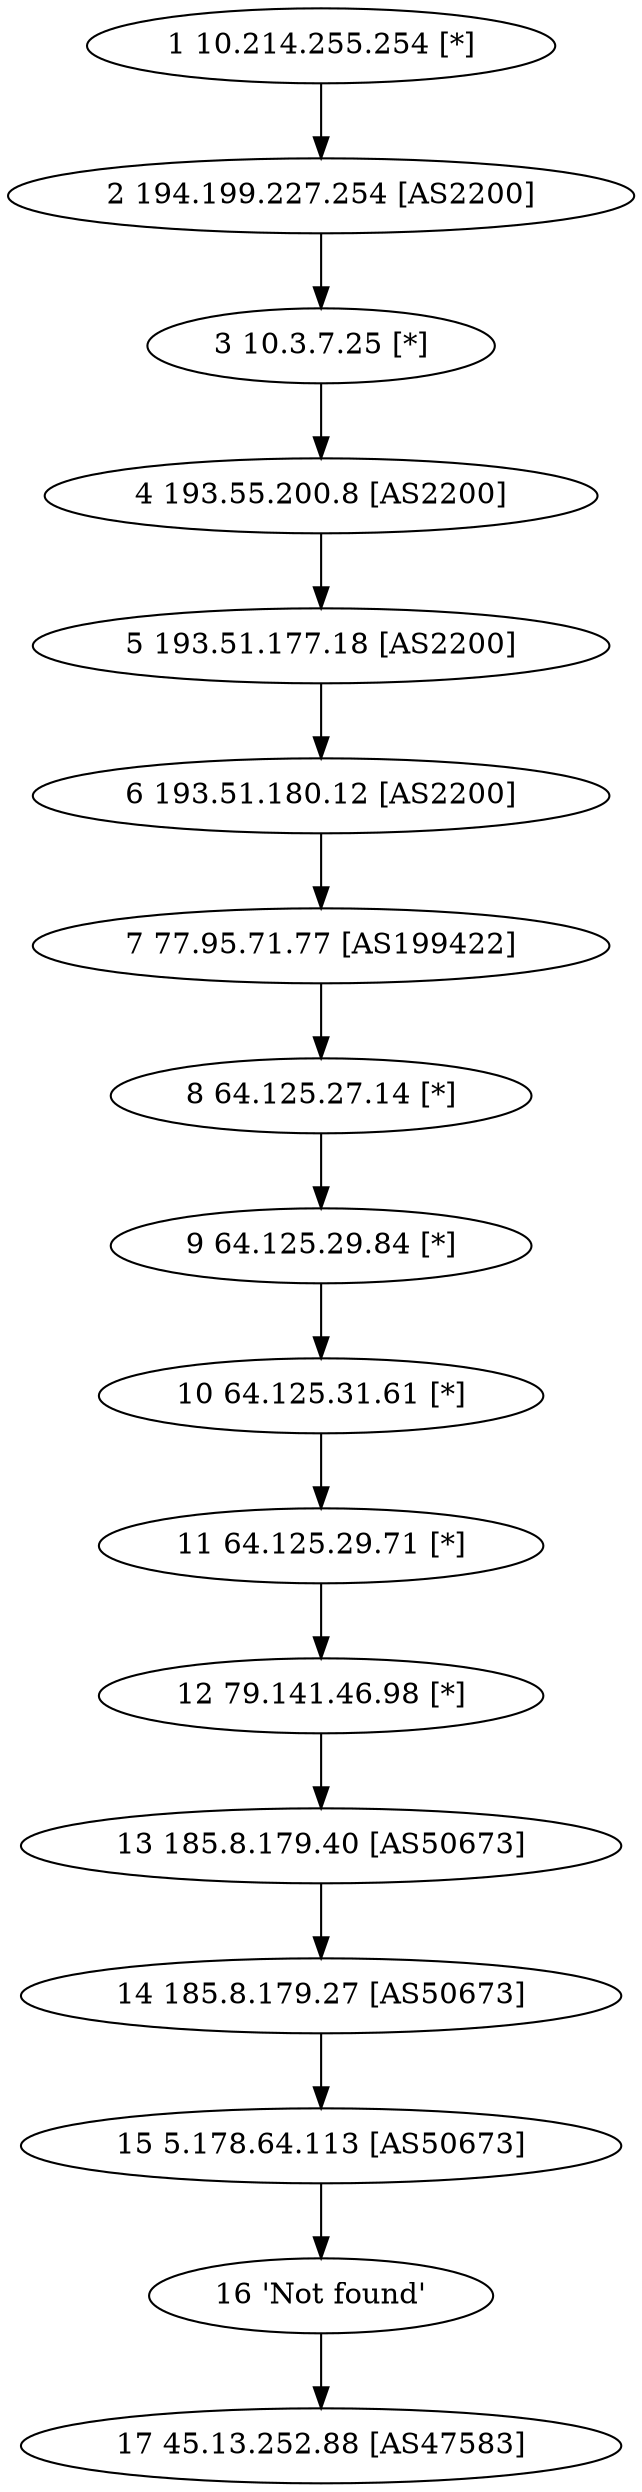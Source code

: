 digraph traceroute {  " 1 10.214.255.254 [*] "  ->  " 2 194.199.227.254 [AS2200] "  ->  " 3 10.3.7.25 [*] "  ->  " 4 193.55.200.8 [AS2200] "  ->  " 5 193.51.177.18 [AS2200] "  ->  " 6 193.51.180.12 [AS2200] "  ->  " 7 77.95.71.77 [AS199422] "  ->  " 8 64.125.27.14 [*] "  ->  " 9 64.125.29.84 [*] "  ->  " 10 64.125.31.61 [*] "  ->  " 11 64.125.29.71 [*] "  ->  " 12 79.141.46.98 [*] "  ->  " 13 185.8.179.40 [AS50673] "  ->  " 14 185.8.179.27 [AS50673] "  ->  " 15 5.178.64.113 [AS50673] " ->" 16 'Not found' " ->  " 17 45.13.252.88 [AS47583] " ;}
